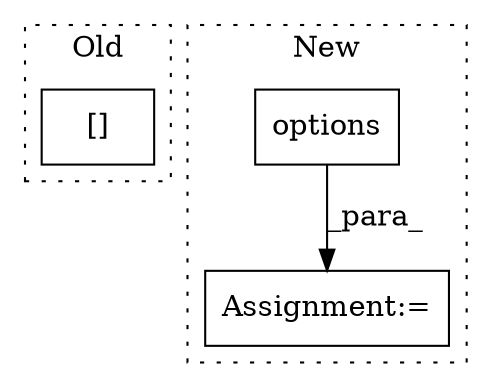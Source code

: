 digraph G {
subgraph cluster0 {
1 [label="[]" a="2" s="10258,10306" l="33,1" shape="box"];
label = "Old";
style="dotted";
}
subgraph cluster1 {
2 [label="options" a="32" s="10438,10450" l="8,1" shape="box"];
3 [label="Assignment:=" a="7" s="10469" l="1" shape="box"];
label = "New";
style="dotted";
}
2 -> 3 [label="_para_"];
}